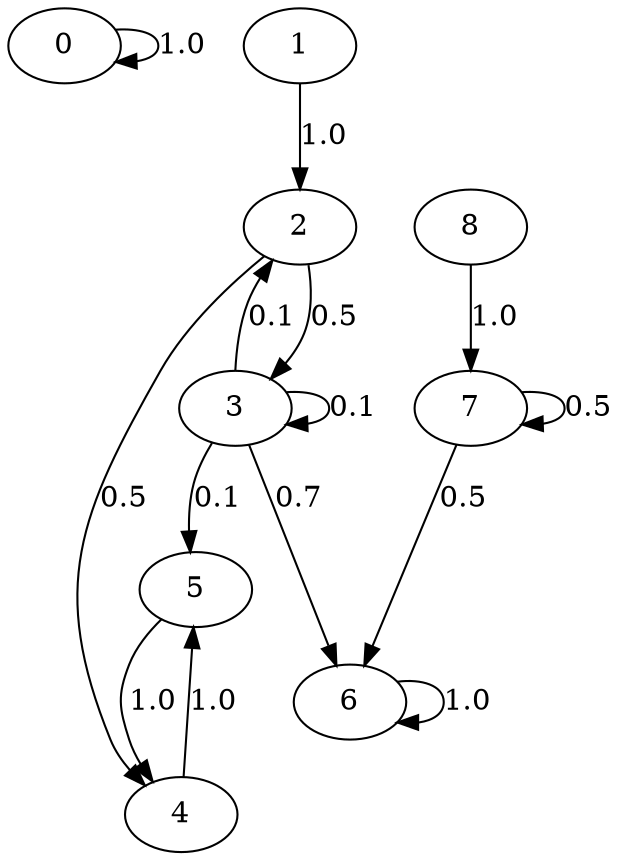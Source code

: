 digraph  {
0;
1;
2;
3;
4;
5;
6;
7;
8;
0 -> 0  [weight=1.0, label="1.0"];
1 -> 2  [weight=1.0, label="1.0"];
2 -> 3  [weight=0.5, label="0.5"];
2 -> 4  [weight=0.5, label="0.5"];
3 -> 2  [weight=0.1, label="0.1"];
3 -> 3  [weight=0.1, label="0.1"];
3 -> 5  [weight=0.1, label="0.1"];
3 -> 6  [weight=0.7, label="0.7"];
4 -> 5  [weight=1.0, label="1.0"];
5 -> 4  [weight=1.0, label="1.0"];
6 -> 6  [weight=1.0, label="1.0"];
7 -> 6  [weight=0.5, label="0.5"];
7 -> 7  [weight=0.5, label="0.5"];
8 -> 7  [weight=1.0, label="1.0"];
}
